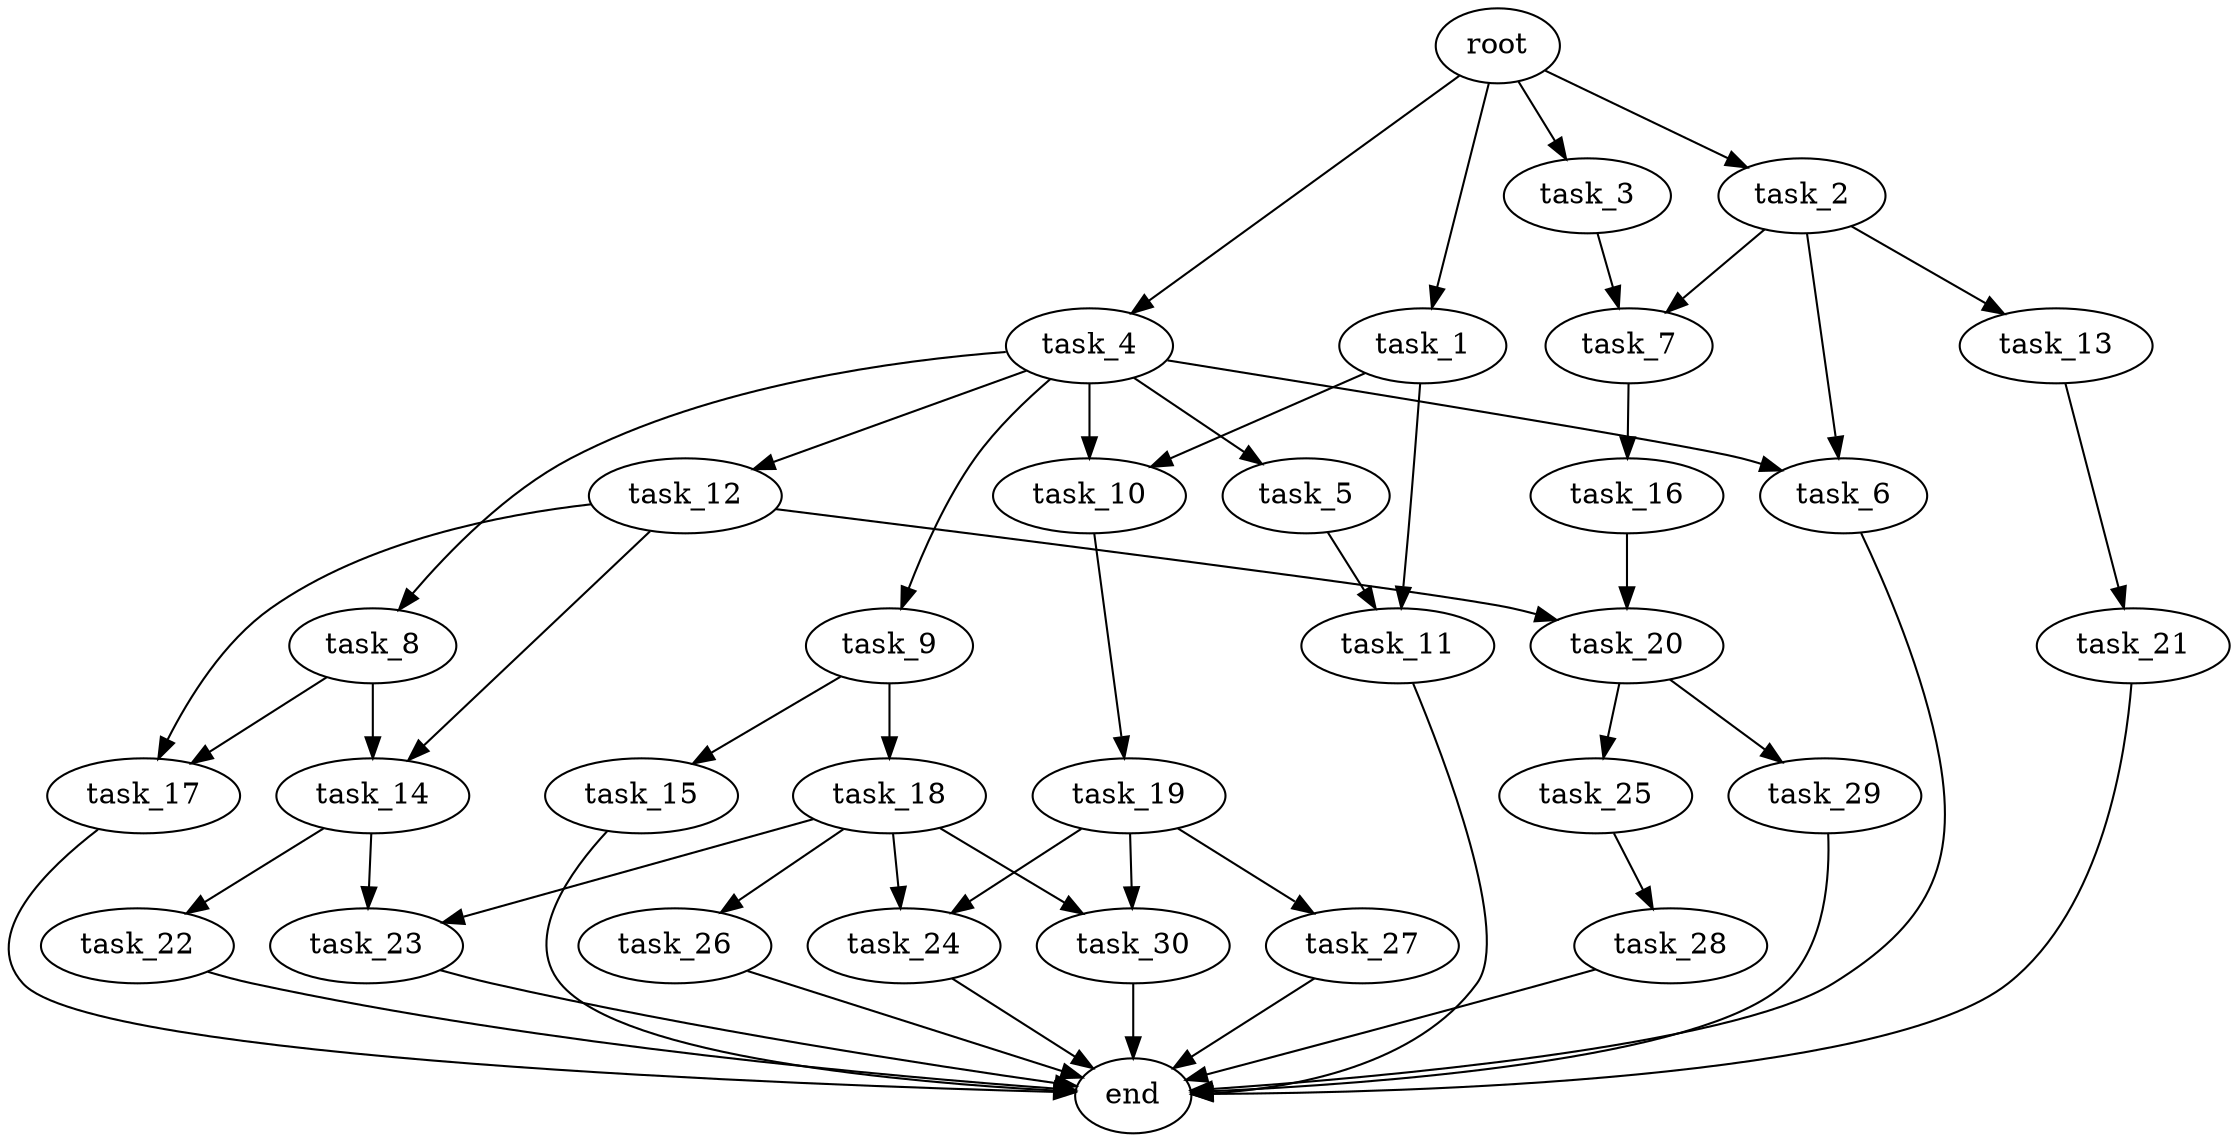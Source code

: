 digraph G {
  root [size="0.000000e+00"];
  task_1 [size="7.550624e+09"];
  task_2 [size="7.947163e+09"];
  task_3 [size="5.456342e+09"];
  task_4 [size="3.130849e+09"];
  task_5 [size="6.520434e+09"];
  task_6 [size="3.219058e+09"];
  task_7 [size="7.088973e+09"];
  task_8 [size="5.144797e+09"];
  task_9 [size="8.586670e+09"];
  task_10 [size="9.927561e+09"];
  task_11 [size="8.152617e+08"];
  task_12 [size="1.051334e+09"];
  task_13 [size="6.992856e+09"];
  task_14 [size="3.757485e+09"];
  task_15 [size="7.569110e+09"];
  task_16 [size="1.621769e+09"];
  task_17 [size="7.481739e+09"];
  task_18 [size="1.662804e+09"];
  task_19 [size="4.376575e+09"];
  task_20 [size="9.719191e+09"];
  task_21 [size="3.915804e+08"];
  task_22 [size="4.242398e+09"];
  task_23 [size="1.708050e+09"];
  task_24 [size="8.031733e+09"];
  task_25 [size="4.872447e+09"];
  task_26 [size="7.490185e+09"];
  task_27 [size="5.471303e+09"];
  task_28 [size="3.994657e+09"];
  task_29 [size="2.968213e+09"];
  task_30 [size="4.355359e+09"];
  end [size="0.000000e+00"];

  root -> task_1 [size="1.000000e-12"];
  root -> task_2 [size="1.000000e-12"];
  root -> task_3 [size="1.000000e-12"];
  root -> task_4 [size="1.000000e-12"];
  task_1 -> task_10 [size="4.963780e+08"];
  task_1 -> task_11 [size="4.076308e+07"];
  task_2 -> task_6 [size="1.609529e+08"];
  task_2 -> task_7 [size="3.544486e+08"];
  task_2 -> task_13 [size="6.992856e+08"];
  task_3 -> task_7 [size="3.544486e+08"];
  task_4 -> task_5 [size="6.520434e+08"];
  task_4 -> task_6 [size="1.609529e+08"];
  task_4 -> task_8 [size="5.144797e+08"];
  task_4 -> task_9 [size="8.586670e+08"];
  task_4 -> task_10 [size="4.963780e+08"];
  task_4 -> task_12 [size="1.051334e+08"];
  task_5 -> task_11 [size="4.076308e+07"];
  task_6 -> end [size="1.000000e-12"];
  task_7 -> task_16 [size="1.621769e+08"];
  task_8 -> task_14 [size="1.878742e+08"];
  task_8 -> task_17 [size="3.740870e+08"];
  task_9 -> task_15 [size="7.569110e+08"];
  task_9 -> task_18 [size="1.662804e+08"];
  task_10 -> task_19 [size="4.376575e+08"];
  task_11 -> end [size="1.000000e-12"];
  task_12 -> task_14 [size="1.878742e+08"];
  task_12 -> task_17 [size="3.740870e+08"];
  task_12 -> task_20 [size="4.859595e+08"];
  task_13 -> task_21 [size="3.915804e+07"];
  task_14 -> task_22 [size="4.242398e+08"];
  task_14 -> task_23 [size="8.540251e+07"];
  task_15 -> end [size="1.000000e-12"];
  task_16 -> task_20 [size="4.859595e+08"];
  task_17 -> end [size="1.000000e-12"];
  task_18 -> task_23 [size="8.540251e+07"];
  task_18 -> task_24 [size="4.015867e+08"];
  task_18 -> task_26 [size="7.490185e+08"];
  task_18 -> task_30 [size="2.177679e+08"];
  task_19 -> task_24 [size="4.015867e+08"];
  task_19 -> task_27 [size="5.471303e+08"];
  task_19 -> task_30 [size="2.177679e+08"];
  task_20 -> task_25 [size="4.872447e+08"];
  task_20 -> task_29 [size="2.968213e+08"];
  task_21 -> end [size="1.000000e-12"];
  task_22 -> end [size="1.000000e-12"];
  task_23 -> end [size="1.000000e-12"];
  task_24 -> end [size="1.000000e-12"];
  task_25 -> task_28 [size="3.994657e+08"];
  task_26 -> end [size="1.000000e-12"];
  task_27 -> end [size="1.000000e-12"];
  task_28 -> end [size="1.000000e-12"];
  task_29 -> end [size="1.000000e-12"];
  task_30 -> end [size="1.000000e-12"];
}
